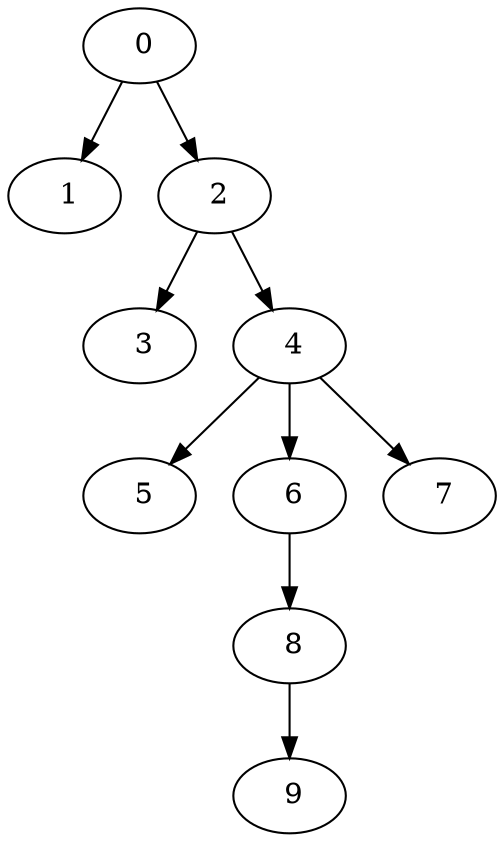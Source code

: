 digraph mytree {
" 0" -> " 1";
" 0" -> " 2";
" 1";
" 2" -> " 3";
" 2" -> " 4";
" 3";
" 4" -> " 5";
" 4" -> " 6";
" 4" -> " 7";
" 8" -> " 9";
" 5";
" 6" -> " 8";
" 7";
" 9";
}
